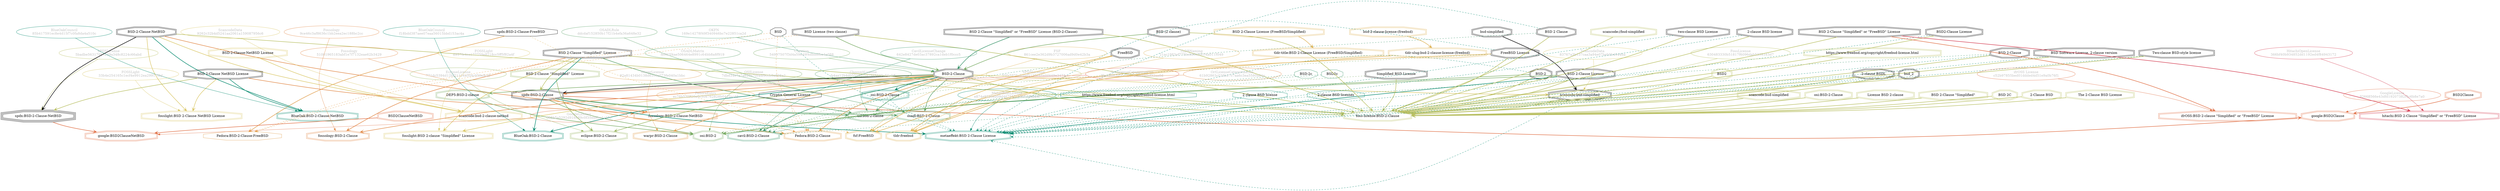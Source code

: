 strict digraph {
    node [shape=box];
    graph [splines=curved];
    366 [label="spdx:BSD-2-Clause-FreeBSD"
        ,shape=octagon];
    374 [label="SPDXLicense\n5badbe56317985249a348c8224c66abd"
        ,fontcolor=gray
        ,color="#b8bf62"
        ,fillcolor="beige;1"
        ,shape=ellipse];
    375 [label="spdx:BSD-2-Clause-NetBSD"
        ,shape=tripleoctagon];
    376 [label="BSD-2-Clause-NetBSD"
        ,shape=doubleoctagon];
    377 [label="BSD 2-Clause NetBSD License"
        ,shape=doubleoctagon];
    400 [label="SPDXLicense\n55fa592fadcdef5120e4dadd449e3473"
        ,fontcolor=gray
        ,color="#b8bf62"
        ,fillcolor="beige;1"
        ,shape=ellipse];
    401 [label="spdx:BSD-2-Clause"
        ,shape=doubleoctagon];
    402 [label="BSD-2-Clause"
        ,shape=doubleoctagon];
    403 [label="BSD 2-Clause \"Simplified\" License"
        ,shape=doubleoctagon];
    4919 [label="OSILicense\n7dbd34e7a7a629a70f4df9ccb9a898a2"
         ,fontcolor=gray
         ,color="#78ab63"
         ,fillcolor="beige;1"
         ,shape=ellipse];
    4920 [label="osi:BSD-2"
         ,color="#78ab63"
         ,shape=doubleoctagon];
    4921 [label="BSD-2"
         ,shape=doubleoctagon];
    4922 [label="BSD 2-Clause License"
         ,shape=doubleoctagon];
    4923 [label="DEP5:BSD-2-clause"
         ,color="#78ab63"
         ,shape=doubleoctagon];
    4924 [label="Simplified BSD License"
         ,shape=doubleoctagon];
    4925 [label="FreeBSD License"
         ,shape=doubleoctagon];
    5485 [label="GoogleLicense\nd85b5a5292d916689c0f35e8ebe1c47e"
         ,fontcolor=gray
         ,color="#e06f45"
         ,fillcolor="beige;1"
         ,shape=ellipse];
    5486 [label="google:BSD2ClauseNetBSD"
         ,color="#e06f45"
         ,shape=doubleoctagon];
    5487 [label=BSD2ClauseNetBSD
         ,color="#e06f45"
         ,shape=doubleoctagon];
    5488 [label="GoogleLicense\n92668566e43dfd19207382f5c6b8e7a0"
         ,fontcolor=gray
         ,color="#e06f45"
         ,fillcolor="beige;1"
         ,shape=ellipse];
    5489 [label="google:BSD2Clause"
         ,color="#e06f45"
         ,shape=doubleoctagon];
    5490 [label=BSD2Clause
         ,color="#e06f45"
         ,shape=doubleoctagon];
    5935 [label=BSD,shape=octagon];
    5940 [label="Fedora:BSD-2-Clause-FreeBSD"
         ,color="#e09d4b"
         ,shape=octagon];
    5941 [label="BSD License (two clause)"
         ,shape=doubleoctagon];
    5950 [label="FedoraEntry\nec76b53c920e6c308762828b0410ac49"
         ,fontcolor=gray
         ,color="#e09d4b"
         ,fillcolor="beige;1"
         ,shape=ellipse];
    5951 [label="Fedora:BSD-2-Clause"
         ,color="#e09d4b"
         ,shape=doubleoctagon];
    5952 [label="Cryptix General License"
         ,shape=octagon];
    8649 [label="BlueOakCouncil\nf18bdd387aee07eaa56015bbd153ac4a"
         ,fontcolor=gray
         ,color="#00876c"
         ,fillcolor="beige;1"
         ,shape=ellipse];
    8650 [label="BlueOak:BSD-2-Clause"
         ,color="#00876c"
         ,shape=doubleoctagon];
    8655 [label="BlueOakCouncil\n85b417591ec8e4d15f7c0fa8da4a510c"
         ,fontcolor=gray
         ,color="#00876c"
         ,fillcolor="beige;1"
         ,shape=ellipse];
    8656 [label="BlueOak:BSD-2-Clause-NetBSD"
         ,color="#00876c"
         ,shape=doubleoctagon];
    9614 [label="OSADLRule\nddcdaf152850b17f21b4efa36a648e32"
         ,fontcolor=gray
         ,color="#58a066"
         ,fillcolor="beige;1"
         ,shape=ellipse];
    9615 [label="osadl:BSD-2-Clause"
         ,color="#58a066"
         ,shape=doubleoctagon];
    9906 [label="OSADLMatrix\nfe962f4ae506464e8991c64bb8a8f919"
         ,fontcolor=gray
         ,color="#58a066"
         ,fillcolor="beige;1"
         ,shape=ellipse];
    10312 [label="FSF\n861cee2e362d9b3727006ad9d0e42b3a"
          ,fontcolor=gray
          ,color="#deb256"
          ,fillcolor="beige;1"
          ,shape=ellipse];
    10313 [label="fsf:FreeBSD"
          ,color="#deb256"
          ,shape=doubleoctagon];
    10314 [label=FreeBSD
          ,shape=doubleoctagon];
    10967 [label="ChooseALicense\nb4aa12b4d055182c5a1949449a56e5ff"
          ,fontcolor=gray
          ,color="#58a066"
          ,fillcolor="beige;1"
          ,shape=ellipse];
    10968 [label="cal:bsd-2-clause"
          ,color="#58a066"
          ,shape=doubleoctagon];
    12780 [label="ScancodeData\n9262c32b4d5241aa2061a159087956c6"
          ,fontcolor=gray
          ,color="#dac767"
          ,fillcolor="beige;1"
          ,shape=ellipse];
    12781 [label="scancode:bsd-2-clause-netbsd"
          ,color="#dac767"
          ,shape=doubleoctagon];
    12782 [label="BSD-2-Clause-NetBSD License"
          ,color="#dac767"
          ,shape=doubleoctagon];
    13061 [label="ScancodeData\n83767a3b137caa3a94e07beb0b40446a"
          ,fontcolor=gray
          ,color="#dac767"
          ,fillcolor="beige;1"
          ,shape=ellipse];
    13062 [label="scancode:bsd-simplified"
          ,shape=doubleoctagon];
    13063 [label="bsd-simplified"
          ,shape=doubleoctagon];
    26332 [label="Fossology\n9ce46c3af8636c1bb2eea2ec188bc2cc"
          ,fontcolor=gray
          ,color="#e18745"
          ,fillcolor="beige;1"
          ,shape=ellipse];
    26333 [label="fossology:BSD-2-Clause"
          ,color="#e18745"
          ,shape=doubleoctagon];
    26889 [label="Fossology\n51001965183abf1e7f7132eae62b3429"
          ,fontcolor=gray
          ,color="#e18745"
          ,fillcolor="beige;1"
          ,shape=ellipse];
    26890 [label="fossology:BSD-2-Clause-NetBSD"
          ,color="#e18745"
          ,shape=doubleoctagon];
    28344 [label="OKFN\n169e14278f49f340946bc7e22851ca2d"
          ,fontcolor=gray
          ,color="#379469"
          ,fillcolor="beige;1"
          ,shape=ellipse];
    28345 [label="BSD 2-Clause \"Simplified\" or \"FreeBSD\" License (BSD-2-Clause)"
          ,shape=doubleoctagon];
    28615 [label="OrtLicenseCategorization\n8bcc8002d00d77c7bcfecf40cf32aa0d"
          ,fontcolor=gray
          ,color="#dc574a"
          ,fillcolor="beige;1"
          ,shape=ellipse];
    35470 [label="OrtLicenseCategorization\n61b92863c038b27c7aa6c3ea5580a84a"
          ,fontcolor=gray
          ,color="#e18745"
          ,fillcolor="beige;1"
          ,shape=ellipse];
    36549 [label="CavilLicenseChange\n642e8427de03ac37892ca1deb1f0ccc5"
          ,fontcolor=gray
          ,color="#379469"
          ,fillcolor="beige;1"
          ,shape=ellipse];
    36550 [label="cavil:BSD-2-Clause"
          ,color="#379469"
          ,shape=doubleoctagon];
    36551 [label="BSD 2 Clause"
          ,shape=doubleoctagon];
    36552 [label="BSD 2-Clause"
          ,shape=doubleoctagon];
    36553 [label="BSD-2c"
          ,color="#379469"
          ,shape=octagon];
    36554 [label=BSD2c
          ,color="#379469"
          ,shape=octagon];
    39579 [label="MetaeffektLicense\ne874e9236eb09d467555a18b5196ba4f"
          ,fontcolor=gray
          ,color="#00876c"
          ,fillcolor="beige;1"
          ,shape=ellipse];
    39580 [label="metaeffekt:BSD 2-Clause License"
          ,color="#00876c"
          ,shape=doubleoctagon];
    39581 [label="2-clause BSD license"
          ,shape=doubleoctagon];
    39582 [label="BSD Software License, 2-clause version"
          ,shape=doubleoctagon];
    39583 [label="2-clause BSDL"
          ,shape=doubleoctagon];
    39584 [label="BSD2-Clause License"
          ,shape=doubleoctagon];
    39585 [label="Two-clause BSD-style license"
          ,shape=doubleoctagon];
    39586 [label=bsd_2
          ,shape=doubleoctagon];
    39587 [label="https://www.freebsd.org/copyright/freebsd-license.html"
          ,color="#00876c"
          ,shape=octagon];
    39589 [label="two-clause BSD License"
          ,shape=doubleoctagon];
    39590 [label="2 clause BSD license"
          ,color="#00876c"
          ,shape=octagon];
    39591 [label="2-clause BSD licenses"
          ,color="#00876c"
          ,shape=octagon];
    39592 [label="osi:BSD-2-Clause"
          ,color="#00876c"
          ,shape=doubleoctagon];
    50221 [label="WarprLicense\n92a81434b0138d61c6a073fe040a1bbc"
          ,fontcolor=gray
          ,color="#e09d4b"
          ,fillcolor="beige;1"
          ,shape=ellipse];
    50222 [label="warpr:BSD-2-Clause"
          ,color="#e09d4b"
          ,shape=doubleoctagon];
    50436 [label="FossLicense\n630483330b51817f6096dab5339343d7"
          ,fontcolor=gray
          ,color="#b8bf62"
          ,fillcolor="beige;1"
          ,shape=ellipse];
    50437 [label="foss-license:BSD-2-Clause"
          ,color="#b8bf62"
          ,shape=doubleoctagon];
    50438 [label=BSD2
          ,color="#b8bf62"
          ,shape=doubleoctagon];
    50439 [label="BSD (2 clause)"
          ,shape=doubleoctagon];
    50440 [label="BSD 2-Clause \"Simplified\" or \"FreeBSD\" License"
          ,shape=doubleoctagon];
    50441 [label="scancode://bsd-simplified"
          ,color="#b8bf62"
          ,shape=doubleoctagon];
    50442 [label="https://www.freebsd.org/copyright/freebsd-license.html"
          ,color="#b8bf62"
          ,shape=doubleoctagon];
    50443 [label="scancode:bsd-simplified"
          ,color="#b8bf62"
          ,shape=doubleoctagon];
    50444 [label="osi:BSD-2-Clause"
          ,color="#b8bf62"
          ,shape=doubleoctagon];
    50445 [label="License BSD 2-clause"
          ,color="#b8bf62"
          ,shape=doubleoctagon];
    50446 [label="BSD 2-Clause \"Simplified\""
          ,color="#b8bf62"
          ,shape=doubleoctagon];
    50447 [label="BSD 2C"
          ,color="#b8bf62"
          ,shape=doubleoctagon];
    50448 [label="2-Clause BSD"
          ,color="#b8bf62"
          ,shape=doubleoctagon];
    50449 [label="The 2-Clause BSD License"
          ,color="#b8bf62"
          ,shape=doubleoctagon];
    51049 [label="FOSSLight\nd957fe4ec177759e8218cc5ff5f82a4f"
          ,fontcolor=gray
          ,color="#dac767"
          ,fillcolor="beige;1"
          ,shape=ellipse];
    51050 [label="fosslight:BSD 2-clause \"Simplified\" License"
          ,color="#dac767"
          ,shape=doubleoctagon];
    51264 [label="FOSSLight\n33b4e254165c1ecf4e9912ea29917f0d"
          ,fontcolor=gray
          ,color="#dac767"
          ,fillcolor="beige;1"
          ,shape=ellipse];
    51265 [label="fosslight:BSD 2-Clause NetBSD License"
          ,color="#dac767"
          ,shape=doubleoctagon];
    51359 [label="HitachiOpenLicense\n366bf40b934852dd1192ed4f84943172"
          ,fontcolor=gray
          ,color="#d43d51"
          ,fillcolor="beige;1"
          ,shape=ellipse];
    51360 [label="hitachi:BSD 2-Clause \"Simplified\" or \"FreeBSD\" License"
          ,color="#d43d51"
          ,shape=doubleoctagon];
    54338 [label="EclipseLicense\n771dc5394d12bf21116a504c059e9cdf"
          ,fontcolor=gray
          ,color="#98b561"
          ,fillcolor="beige;1"
          ,shape=ellipse];
    54339 [label="eclipse:BSD-2-Clause"
          ,color="#98b561"
          ,shape=doubleoctagon];
    54340 [label="BSD 2-Clause “Simplified” License"
          ,color="#98b561"
          ,shape=doubleoctagon];
    54496 [label="ifrOSS License\nc52b97855bed01ddded4d51e9a0b76f1"
          ,fontcolor=gray
          ,color="#e06f45"
          ,fillcolor="beige;1"
          ,shape=ellipse];
    54497 [label="ifrOSS:BSD 2-clause \"Simplified\" or \"FreeBSD\" License"
          ,color="#e06f45"
          ,shape=doubleoctagon];
    56142 [label="TLDRNaming\n21ac1983ef775beb86d391f4a011f049"
          ,fontcolor=gray
          ,color="#deb256"
          ,fillcolor="beige;1"
          ,shape=ellipse];
    56143 [label="tldr:freebsd"
          ,color="#deb256"
          ,shape=doubleoctagon];
    56144 [label="tldr-slug:bsd-2-clause-license-(freebsd)"
          ,color="#deb256"
          ,shape=doubleoctagon];
    56145 [label="bsd-2-clause-license-(freebsd)"
          ,color="#deb256"
          ,shape=doubleoctagon];
    56146 [label="tldr-title:BSD 2-Clause License (FreeBSD/Simplified)"
          ,color="#deb256"
          ,shape=doubleoctagon];
    56147 [label="BSD 2-Clause License (FreeBSD/Simplified)"
          ,color="#deb256"
          ,shape=doubleoctagon];
    58450 [label="Curation\n54997507f3d4a59e49f4dbddfba4e088"
          ,fontcolor=gray
          ,color="#78ab63"
          ,fillcolor="beige;1"
          ,shape=ellipse];
    366 -> 5940 [style=bold
                ,arrowhead=vee
                ,weight=0.7
                ,color="#e09d4b"];
    366 -> 10313 [style=dashed
                 ,arrowhead=vee
                 ,weight=0.5
                 ,color="#deb256"];
    374 -> 375 [weight=0.5
               ,color="#b8bf62"];
    375 -> 5486 [style=bold
                ,arrowhead=vee
                ,weight=0.7
                ,color="#e06f45"];
    376 -> 375 [style=bold
               ,arrowhead=vee
               ,weight=0.7];
    376 -> 8656 [style=bold
                ,arrowhead=vee
                ,weight=0.7
                ,color="#00876c"];
    376 -> 12781 [style=bold
                 ,arrowhead=vee
                 ,weight=0.7
                 ,color="#dac767"];
    376 -> 26890 [style=bold
                 ,arrowhead=vee
                 ,weight=0.7
                 ,color="#e18745"];
    376 -> 50437 [style=bold
                 ,arrowhead=vee
                 ,weight=0.7
                 ,color="#b8bf62"];
    376 -> 51265 [style=bold
                 ,arrowhead=vee
                 ,weight=0.7
                 ,color="#dac767"];
    377 -> 375 [style=bold
               ,arrowhead=vee
               ,weight=0.7
               ,color="#b8bf62"];
    377 -> 8656 [style=bold
                ,arrowhead=vee
                ,weight=0.7
                ,color="#00876c"];
    377 -> 26890 [style=bold
                 ,arrowhead=vee
                 ,weight=0.7
                 ,color="#e18745"];
    377 -> 51265 [style=bold
                 ,arrowhead=vee
                 ,weight=0.7
                 ,color="#dac767"];
    400 -> 401 [weight=0.5
               ,color="#b8bf62"];
    401 -> 4920 [style=bold
                ,arrowhead=vee
                ,weight=0.7
                ,color="#78ab63"];
    401 -> 5489 [style=bold
                ,arrowhead=vee
                ,weight=0.7
                ,color="#e06f45"];
    401 -> 5951 [style=bold
                ,arrowhead=vee
                ,weight=0.7
                ,color="#e09d4b"];
    401 -> 9615 [style=bold
                ,arrowhead=vee
                ,weight=0.7
                ,color="#58a066"];
    401 -> 10968 [style=bold
                 ,arrowhead=vee
                 ,weight=0.7
                 ,color="#58a066"];
    401 -> 39580 [style=bold
                 ,arrowhead=vee
                 ,weight=0.7
                 ,color="#00876c"];
    402 -> 401 [style=bold
               ,arrowhead=vee
               ,weight=0.7];
    402 -> 4923 [style=bold
                ,arrowhead=vee
                ,weight=0.7
                ,color="#78ab63"];
    402 -> 5951 [style=bold
                ,arrowhead=vee
                ,weight=0.7
                ,color="#e09d4b"];
    402 -> 8650 [style=bold
                ,arrowhead=vee
                ,weight=0.7
                ,color="#00876c"];
    402 -> 9615 [style=bold
                ,arrowhead=vee
                ,weight=0.7
                ,color="#58a066"];
    402 -> 10968 [style=bold
                 ,arrowhead=vee
                 ,weight=0.7
                 ,color="#58a066"];
    402 -> 13062 [style=bold
                 ,arrowhead=vee
                 ,weight=0.7
                 ,color="#dac767"];
    402 -> 26333 [style=bold
                 ,arrowhead=vee
                 ,weight=0.7
                 ,color="#e18745"];
    402 -> 36550 [style=bold
                 ,arrowhead=vee
                 ,weight=0.7
                 ,color="#379469"];
    402 -> 36550 [style=bold
                 ,arrowhead=vee
                 ,weight=0.7
                 ,color="#379469"];
    402 -> 39592 [style=bold
                 ,arrowhead=vee
                 ,weight=0.7
                 ,color="#00876c"];
    402 -> 50222 [style=bold
                 ,arrowhead=vee
                 ,weight=0.7
                 ,color="#e09d4b"];
    402 -> 50437 [style=bold
                 ,arrowhead=vee
                 ,weight=0.7
                 ,color="#b8bf62"];
    402 -> 51050 [style=bold
                 ,arrowhead=vee
                 ,weight=0.7
                 ,color="#dac767"];
    402 -> 54339 [style=bold
                 ,arrowhead=vee
                 ,weight=0.7
                 ,color="#98b561"];
    403 -> 401 [style=bold
               ,arrowhead=vee
               ,weight=0.7
               ,color="#b8bf62"];
    403 -> 8650 [style=bold
                ,arrowhead=vee
                ,weight=0.7
                ,color="#00876c"];
    403 -> 10968 [style=bold
                 ,arrowhead=vee
                 ,weight=0.7
                 ,color="#58a066"];
    403 -> 26333 [style=bold
                 ,arrowhead=vee
                 ,weight=0.7
                 ,color="#e18745"];
    403 -> 50437 [style=bold
                 ,arrowhead=vee
                 ,weight=0.7
                 ,color="#b8bf62"];
    403 -> 51050 [style=bold
                 ,arrowhead=vee
                 ,weight=0.7
                 ,color="#dac767"];
    4919 -> 4920 [weight=0.5
                 ,color="#78ab63"];
    4921 -> 4920 [style=bold
                 ,arrowhead=vee
                 ,weight=0.7
                 ,color="#78ab63"];
    4921 -> 39580 [style=dashed
                  ,arrowhead=vee
                  ,weight=0.5
                  ,color="#00876c"];
    4921 -> 50437 [style=bold
                  ,arrowhead=vee
                  ,weight=0.7
                  ,color="#b8bf62"];
    4922 -> 4920 [style=bold
                 ,arrowhead=vee
                 ,weight=0.7
                 ,color="#78ab63"];
    4922 -> 39580 [style=bold
                  ,arrowhead=vee
                  ,weight=0.7
                  ,color="#00876c"];
    4922 -> 50437 [style=bold
                  ,arrowhead=vee
                  ,weight=0.7
                  ,color="#b8bf62"];
    4923 -> 4920 [style=bold
                 ,arrowhead=vee
                 ,weight=0.7
                 ,color="#78ab63"];
    4924 -> 4920 [style=dashed
                 ,arrowhead=vee
                 ,weight=0.5
                 ,color="#78ab63"];
    4924 -> 50437 [style=bold
                  ,arrowhead=vee
                  ,weight=0.7
                  ,color="#b8bf62"];
    4925 -> 4920 [style=dashed
                 ,arrowhead=vee
                 ,weight=0.5
                 ,color="#78ab63"];
    4925 -> 10313 [style=bold
                  ,arrowhead=vee
                  ,weight=0.7
                  ,color="#deb256"];
    4925 -> 39580 [style=dashed
                  ,arrowhead=vee
                  ,weight=0.5
                  ,color="#00876c"];
    4925 -> 50437 [style=bold
                  ,arrowhead=vee
                  ,weight=0.7
                  ,color="#b8bf62"];
    5485 -> 5486 [weight=0.5
                 ,color="#e06f45"];
    5487 -> 5486 [style=bold
                 ,arrowhead=vee
                 ,weight=0.7
                 ,color="#e06f45"];
    5488 -> 5489 [weight=0.5
                 ,color="#e06f45"];
    5490 -> 5489 [style=bold
                 ,arrowhead=vee
                 ,weight=0.7
                 ,color="#e06f45"];
    5935 -> 5940 [style=dashed
                 ,arrowhead=vee
                 ,weight=0.5
                 ,color="#e09d4b"];
    5935 -> 5951 [style=dashed
                 ,arrowhead=vee
                 ,weight=0.5
                 ,color="#e09d4b"];
    5935 -> 39580 [style=dashed
                  ,arrowhead=vee
                  ,weight=0.5
                  ,color="#00876c"];
    5941 -> 402 [style=bold
                ,arrowhead=vee
                ,weight=0.7
                ,color="#78ab63"];
    5941 -> 5940 [style=dashed
                 ,arrowhead=vee
                 ,weight=0.5
                 ,color="#e09d4b"];
    5941 -> 50437 [style=bold
                  ,arrowhead=vee
                  ,weight=0.7
                  ,color="#b8bf62"];
    5950 -> 5951 [weight=0.5
                 ,color="#e09d4b"];
    5952 -> 5951 [style=dashed
                 ,arrowhead=vee
                 ,weight=0.5
                 ,color="#e09d4b"];
    8649 -> 8650 [weight=0.5
                 ,color="#00876c"];
    8655 -> 8656 [weight=0.5
                 ,color="#00876c"];
    9614 -> 9615 [weight=0.5
                 ,color="#58a066"];
    9906 -> 9615 [weight=0.5
                 ,color="#58a066"];
    10312 -> 10313 [weight=0.5
                   ,color="#deb256"];
    10314 -> 10313 [style=bold
                   ,arrowhead=vee
                   ,weight=0.7
                   ,color="#deb256"];
    10314 -> 56143 [style=bold
                   ,arrowhead=vee
                   ,weight=0.7
                   ,color="#deb256"];
    10967 -> 10968 [weight=0.5
                   ,color="#58a066"];
    12780 -> 12781 [weight=0.5
                   ,color="#dac767"];
    12782 -> 12781 [style=bold
                   ,arrowhead=vee
                   ,weight=0.7
                   ,color="#dac767"];
    13061 -> 13062 [weight=0.5
                   ,color="#dac767"];
    13062 -> 39580 [style=dashed
                   ,arrowhead=vee
                   ,weight=0.5
                   ,color="#00876c"];
    13062 -> 50437 [style=bold
                   ,arrowhead=vee
                   ,weight=0.7
                   ,color="#b8bf62"];
    13063 -> 13062 [style=bold
                   ,arrowhead=vee
                   ,weight=0.7];
    26332 -> 26333 [weight=0.5
                   ,color="#e18745"];
    26889 -> 26890 [weight=0.5
                   ,color="#e18745"];
    28344 -> 402 [weight=0.5
                 ,color="#379469"];
    28345 -> 402 [style=bold
                 ,arrowhead=vee
                 ,weight=0.7
                 ,color="#379469"];
    28345 -> 50437 [style=bold
                   ,arrowhead=vee
                   ,weight=0.7
                   ,color="#b8bf62"];
    28615 -> 401 [weight=0.5
                 ,color="#dc574a"];
    35470 -> 401 [weight=0.5
                 ,color="#e18745"];
    36549 -> 36550 [weight=0.5
                   ,color="#379469"];
    36551 -> 36550 [style=dashed
                   ,arrowhead=vee
                   ,weight=0.5
                   ,color="#379469"];
    36551 -> 39580 [style=dashed
                   ,arrowhead=vee
                   ,weight=0.5
                   ,color="#00876c"];
    36551 -> 50437 [style=bold
                   ,arrowhead=vee
                   ,weight=0.7
                   ,color="#b8bf62"];
    36552 -> 36550 [style=dashed
                   ,arrowhead=vee
                   ,weight=0.5
                   ,color="#379469"];
    36552 -> 39580 [style=dashed
                   ,arrowhead=vee
                   ,weight=0.5
                   ,color="#00876c"];
    36552 -> 50437 [style=bold
                   ,arrowhead=vee
                   ,weight=0.7
                   ,color="#b8bf62"];
    36553 -> 36550 [style=dashed
                   ,arrowhead=vee
                   ,weight=0.5
                   ,color="#379469"];
    36554 -> 36550 [style=dashed
                   ,arrowhead=vee
                   ,weight=0.5
                   ,color="#379469"];
    39579 -> 39580 [weight=0.5
                   ,color="#00876c"];
    39581 -> 39580 [style=dashed
                   ,arrowhead=vee
                   ,weight=0.5
                   ,color="#00876c"];
    39581 -> 50437 [style=bold
                   ,arrowhead=vee
                   ,weight=0.7
                   ,color="#b8bf62"];
    39582 -> 39580 [style=dashed
                   ,arrowhead=vee
                   ,weight=0.5
                   ,color="#00876c"];
    39582 -> 50437 [style=bold
                   ,arrowhead=vee
                   ,weight=0.7
                   ,color="#b8bf62"];
    39583 -> 39580 [style=dashed
                   ,arrowhead=vee
                   ,weight=0.5
                   ,color="#00876c"];
    39583 -> 50437 [style=bold
                   ,arrowhead=vee
                   ,weight=0.7
                   ,color="#b8bf62"];
    39584 -> 39580 [style=dashed
                   ,arrowhead=vee
                   ,weight=0.5
                   ,color="#00876c"];
    39584 -> 50437 [style=bold
                   ,arrowhead=vee
                   ,weight=0.7
                   ,color="#b8bf62"];
    39585 -> 39580 [style=dashed
                   ,arrowhead=vee
                   ,weight=0.5
                   ,color="#00876c"];
    39585 -> 50437 [style=bold
                   ,arrowhead=vee
                   ,weight=0.7
                   ,color="#b8bf62"];
    39586 -> 39580 [style=dashed
                   ,arrowhead=vee
                   ,weight=0.5
                   ,color="#00876c"];
    39586 -> 50437 [style=bold
                   ,arrowhead=vee
                   ,weight=0.7
                   ,color="#b8bf62"];
    39587 -> 39580 [style=dashed
                   ,arrowhead=vee
                   ,weight=0.5
                   ,color="#00876c"];
    39589 -> 39580 [style=dashed
                   ,arrowhead=vee
                   ,weight=0.5
                   ,color="#00876c"];
    39589 -> 50437 [style=bold
                   ,arrowhead=vee
                   ,weight=0.7
                   ,color="#b8bf62"];
    39590 -> 39580 [style=dashed
                   ,arrowhead=vee
                   ,weight=0.5
                   ,color="#00876c"];
    39591 -> 39580 [style=dashed
                   ,arrowhead=vee
                   ,weight=0.5
                   ,color="#00876c"];
    39592 -> 39580 [style=dashed
                   ,arrowhead=vee
                   ,weight=0.5
                   ,color="#00876c"];
    50221 -> 50222 [weight=0.5
                   ,color="#e09d4b"];
    50436 -> 50437 [weight=0.5
                   ,color="#b8bf62"];
    50438 -> 50437 [style=bold
                   ,arrowhead=vee
                   ,weight=0.7
                   ,color="#b8bf62"];
    50439 -> 402 [style=bold
                 ,arrowhead=vee
                 ,weight=0.7
                 ,color="#78ab63"];
    50439 -> 50437 [style=bold
                   ,arrowhead=vee
                   ,weight=0.7
                   ,color="#b8bf62"];
    50440 -> 50437 [style=bold
                   ,arrowhead=vee
                   ,weight=0.7
                   ,color="#b8bf62"];
    50440 -> 51360 [style=bold
                   ,arrowhead=vee
                   ,weight=0.7
                   ,color="#d43d51"];
    50440 -> 54497 [style=bold
                   ,arrowhead=vee
                   ,weight=0.7
                   ,color="#e06f45"];
    50440 -> 54497 [style=bold
                   ,arrowhead=vee
                   ,weight=0.7
                   ,color="#e06f45"];
    50441 -> 50437 [style=bold
                   ,arrowhead=vee
                   ,weight=0.7
                   ,color="#b8bf62"];
    50442 -> 50437 [style=bold
                   ,arrowhead=vee
                   ,weight=0.7
                   ,color="#b8bf62"];
    50443 -> 50437 [style=bold
                   ,arrowhead=vee
                   ,weight=0.7
                   ,color="#b8bf62"];
    50444 -> 50437 [style=bold
                   ,arrowhead=vee
                   ,weight=0.7
                   ,color="#b8bf62"];
    50445 -> 50437 [style=bold
                   ,arrowhead=vee
                   ,weight=0.7
                   ,color="#b8bf62"];
    50446 -> 50437 [style=bold
                   ,arrowhead=vee
                   ,weight=0.7
                   ,color="#b8bf62"];
    50447 -> 50437 [style=bold
                   ,arrowhead=vee
                   ,weight=0.7
                   ,color="#b8bf62"];
    50448 -> 50437 [style=bold
                   ,arrowhead=vee
                   ,weight=0.7
                   ,color="#b8bf62"];
    50449 -> 50437 [style=bold
                   ,arrowhead=vee
                   ,weight=0.7
                   ,color="#b8bf62"];
    51049 -> 51050 [weight=0.5
                   ,color="#dac767"];
    51264 -> 51265 [weight=0.5
                   ,color="#dac767"];
    51359 -> 51360 [weight=0.5
                   ,color="#d43d51"];
    54338 -> 54339 [weight=0.5
                   ,color="#98b561"];
    54340 -> 54339 [style=bold
                   ,arrowhead=vee
                   ,weight=0.7
                   ,color="#98b561"];
    54496 -> 54497 [weight=0.5
                   ,color="#e06f45"];
    56142 -> 56143 [weight=0.5
                   ,color="#deb256"];
    56144 -> 56143 [style=bold
                   ,arrowhead=vee
                   ,weight=0.7
                   ,color="#deb256"];
    56145 -> 56144 [style=bold
                   ,arrowhead=vee
                   ,weight=0.7
                   ,color="#deb256"];
    56146 -> 56143 [style=bold
                   ,arrowhead=vee
                   ,weight=0.7
                   ,color="#deb256"];
    56147 -> 56146 [style=bold
                   ,arrowhead=vee
                   ,weight=0.7
                   ,color="#deb256"];
    58450 -> 402 [weight=0.5
                 ,color="#78ab63"];
}
